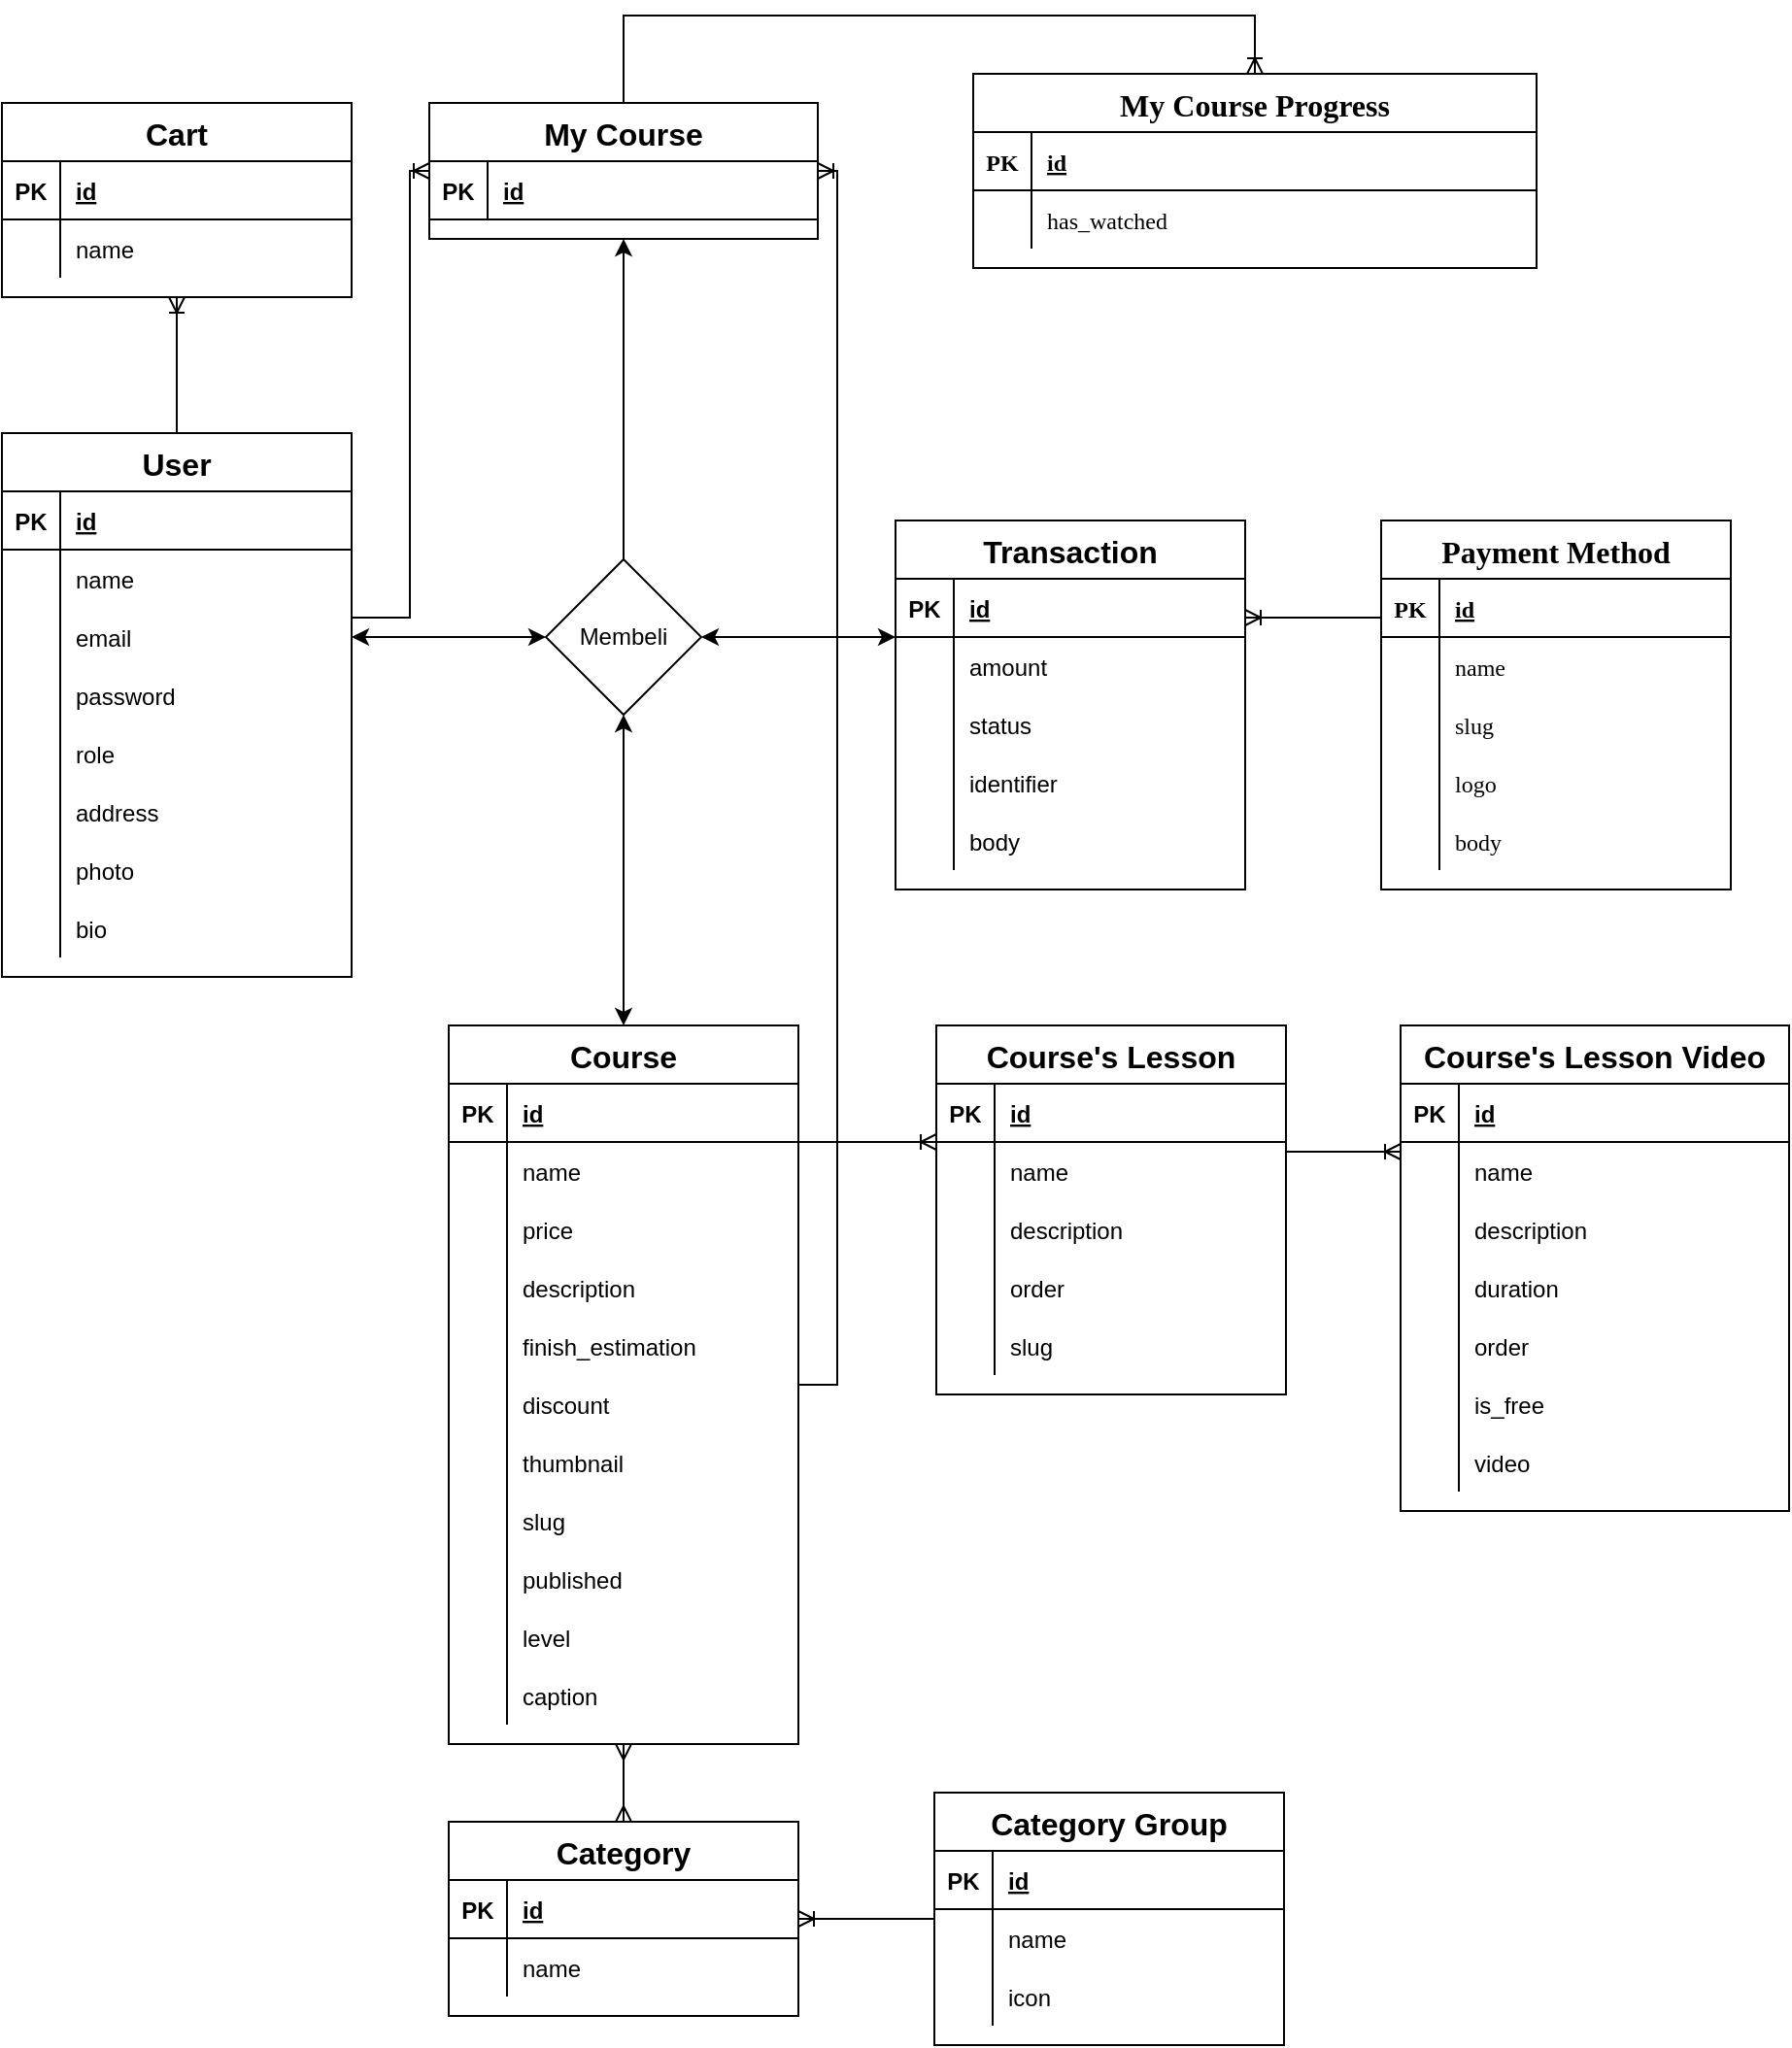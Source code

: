 <mxfile version="20.2.3" type="device"><diagram id="8puVJao9_FxpcaMU-3-w" name="Page-1"><mxGraphModel dx="1718" dy="1653" grid="1" gridSize="10" guides="1" tooltips="1" connect="1" arrows="1" fold="1" page="1" pageScale="1" pageWidth="850" pageHeight="1100" math="0" shadow="0"><root><mxCell id="0"/><mxCell id="1" parent="0"/><mxCell id="mMNd-L5mxvMO8VR5V_cg-1" value="User" style="shape=table;startSize=30;container=1;collapsible=1;childLayout=tableLayout;fixedRows=1;rowLines=0;fontStyle=1;align=center;resizeLast=1;fontSize=16;" parent="1" vertex="1"><mxGeometry x="-200" y="175" width="180" height="280" as="geometry"/></mxCell><mxCell id="mMNd-L5mxvMO8VR5V_cg-2" value="" style="shape=tableRow;horizontal=0;startSize=0;swimlaneHead=0;swimlaneBody=0;fillColor=none;collapsible=0;dropTarget=0;points=[[0,0.5],[1,0.5]];portConstraint=eastwest;top=0;left=0;right=0;bottom=1;" parent="mMNd-L5mxvMO8VR5V_cg-1" vertex="1"><mxGeometry y="30" width="180" height="30" as="geometry"/></mxCell><mxCell id="mMNd-L5mxvMO8VR5V_cg-3" value="PK" style="shape=partialRectangle;connectable=0;fillColor=none;top=0;left=0;bottom=0;right=0;fontStyle=1;overflow=hidden;" parent="mMNd-L5mxvMO8VR5V_cg-2" vertex="1"><mxGeometry width="30" height="30" as="geometry"><mxRectangle width="30" height="30" as="alternateBounds"/></mxGeometry></mxCell><mxCell id="mMNd-L5mxvMO8VR5V_cg-4" value="id" style="shape=partialRectangle;connectable=0;fillColor=none;top=0;left=0;bottom=0;right=0;align=left;spacingLeft=6;fontStyle=5;overflow=hidden;" parent="mMNd-L5mxvMO8VR5V_cg-2" vertex="1"><mxGeometry x="30" width="150" height="30" as="geometry"><mxRectangle width="150" height="30" as="alternateBounds"/></mxGeometry></mxCell><mxCell id="mMNd-L5mxvMO8VR5V_cg-5" value="" style="shape=tableRow;horizontal=0;startSize=0;swimlaneHead=0;swimlaneBody=0;fillColor=none;collapsible=0;dropTarget=0;points=[[0,0.5],[1,0.5]];portConstraint=eastwest;top=0;left=0;right=0;bottom=0;" parent="mMNd-L5mxvMO8VR5V_cg-1" vertex="1"><mxGeometry y="60" width="180" height="30" as="geometry"/></mxCell><mxCell id="mMNd-L5mxvMO8VR5V_cg-6" value="" style="shape=partialRectangle;connectable=0;fillColor=none;top=0;left=0;bottom=0;right=0;editable=1;overflow=hidden;" parent="mMNd-L5mxvMO8VR5V_cg-5" vertex="1"><mxGeometry width="30" height="30" as="geometry"><mxRectangle width="30" height="30" as="alternateBounds"/></mxGeometry></mxCell><mxCell id="mMNd-L5mxvMO8VR5V_cg-7" value="name" style="shape=partialRectangle;connectable=0;fillColor=none;top=0;left=0;bottom=0;right=0;align=left;spacingLeft=6;overflow=hidden;" parent="mMNd-L5mxvMO8VR5V_cg-5" vertex="1"><mxGeometry x="30" width="150" height="30" as="geometry"><mxRectangle width="150" height="30" as="alternateBounds"/></mxGeometry></mxCell><mxCell id="mMNd-L5mxvMO8VR5V_cg-8" value="" style="shape=tableRow;horizontal=0;startSize=0;swimlaneHead=0;swimlaneBody=0;fillColor=none;collapsible=0;dropTarget=0;points=[[0,0.5],[1,0.5]];portConstraint=eastwest;top=0;left=0;right=0;bottom=0;" parent="mMNd-L5mxvMO8VR5V_cg-1" vertex="1"><mxGeometry y="90" width="180" height="30" as="geometry"/></mxCell><mxCell id="mMNd-L5mxvMO8VR5V_cg-9" value="" style="shape=partialRectangle;connectable=0;fillColor=none;top=0;left=0;bottom=0;right=0;editable=1;overflow=hidden;" parent="mMNd-L5mxvMO8VR5V_cg-8" vertex="1"><mxGeometry width="30" height="30" as="geometry"><mxRectangle width="30" height="30" as="alternateBounds"/></mxGeometry></mxCell><mxCell id="mMNd-L5mxvMO8VR5V_cg-10" value="email" style="shape=partialRectangle;connectable=0;fillColor=none;top=0;left=0;bottom=0;right=0;align=left;spacingLeft=6;overflow=hidden;" parent="mMNd-L5mxvMO8VR5V_cg-8" vertex="1"><mxGeometry x="30" width="150" height="30" as="geometry"><mxRectangle width="150" height="30" as="alternateBounds"/></mxGeometry></mxCell><mxCell id="mMNd-L5mxvMO8VR5V_cg-11" value="" style="shape=tableRow;horizontal=0;startSize=0;swimlaneHead=0;swimlaneBody=0;fillColor=none;collapsible=0;dropTarget=0;points=[[0,0.5],[1,0.5]];portConstraint=eastwest;top=0;left=0;right=0;bottom=0;" parent="mMNd-L5mxvMO8VR5V_cg-1" vertex="1"><mxGeometry y="120" width="180" height="30" as="geometry"/></mxCell><mxCell id="mMNd-L5mxvMO8VR5V_cg-12" value="" style="shape=partialRectangle;connectable=0;fillColor=none;top=0;left=0;bottom=0;right=0;editable=1;overflow=hidden;" parent="mMNd-L5mxvMO8VR5V_cg-11" vertex="1"><mxGeometry width="30" height="30" as="geometry"><mxRectangle width="30" height="30" as="alternateBounds"/></mxGeometry></mxCell><mxCell id="mMNd-L5mxvMO8VR5V_cg-13" value="password" style="shape=partialRectangle;connectable=0;fillColor=none;top=0;left=0;bottom=0;right=0;align=left;spacingLeft=6;overflow=hidden;" parent="mMNd-L5mxvMO8VR5V_cg-11" vertex="1"><mxGeometry x="30" width="150" height="30" as="geometry"><mxRectangle width="150" height="30" as="alternateBounds"/></mxGeometry></mxCell><mxCell id="mMNd-L5mxvMO8VR5V_cg-14" value="" style="shape=tableRow;horizontal=0;startSize=0;swimlaneHead=0;swimlaneBody=0;fillColor=none;collapsible=0;dropTarget=0;points=[[0,0.5],[1,0.5]];portConstraint=eastwest;top=0;left=0;right=0;bottom=0;" parent="mMNd-L5mxvMO8VR5V_cg-1" vertex="1"><mxGeometry y="150" width="180" height="30" as="geometry"/></mxCell><mxCell id="mMNd-L5mxvMO8VR5V_cg-15" value="" style="shape=partialRectangle;connectable=0;fillColor=none;top=0;left=0;bottom=0;right=0;editable=1;overflow=hidden;" parent="mMNd-L5mxvMO8VR5V_cg-14" vertex="1"><mxGeometry width="30" height="30" as="geometry"><mxRectangle width="30" height="30" as="alternateBounds"/></mxGeometry></mxCell><mxCell id="mMNd-L5mxvMO8VR5V_cg-16" value="role" style="shape=partialRectangle;connectable=0;fillColor=none;top=0;left=0;bottom=0;right=0;align=left;spacingLeft=6;overflow=hidden;" parent="mMNd-L5mxvMO8VR5V_cg-14" vertex="1"><mxGeometry x="30" width="150" height="30" as="geometry"><mxRectangle width="150" height="30" as="alternateBounds"/></mxGeometry></mxCell><mxCell id="csguV81pe81Wy1VO2qHx-40" value="" style="shape=tableRow;horizontal=0;startSize=0;swimlaneHead=0;swimlaneBody=0;fillColor=none;collapsible=0;dropTarget=0;points=[[0,0.5],[1,0.5]];portConstraint=eastwest;top=0;left=0;right=0;bottom=0;" parent="mMNd-L5mxvMO8VR5V_cg-1" vertex="1"><mxGeometry y="180" width="180" height="30" as="geometry"/></mxCell><mxCell id="csguV81pe81Wy1VO2qHx-41" value="" style="shape=partialRectangle;connectable=0;fillColor=none;top=0;left=0;bottom=0;right=0;editable=1;overflow=hidden;" parent="csguV81pe81Wy1VO2qHx-40" vertex="1"><mxGeometry width="30" height="30" as="geometry"><mxRectangle width="30" height="30" as="alternateBounds"/></mxGeometry></mxCell><mxCell id="csguV81pe81Wy1VO2qHx-42" value="address" style="shape=partialRectangle;connectable=0;fillColor=none;top=0;left=0;bottom=0;right=0;align=left;spacingLeft=6;overflow=hidden;" parent="csguV81pe81Wy1VO2qHx-40" vertex="1"><mxGeometry x="30" width="150" height="30" as="geometry"><mxRectangle width="150" height="30" as="alternateBounds"/></mxGeometry></mxCell><mxCell id="csguV81pe81Wy1VO2qHx-43" value="" style="shape=tableRow;horizontal=0;startSize=0;swimlaneHead=0;swimlaneBody=0;fillColor=none;collapsible=0;dropTarget=0;points=[[0,0.5],[1,0.5]];portConstraint=eastwest;top=0;left=0;right=0;bottom=0;" parent="mMNd-L5mxvMO8VR5V_cg-1" vertex="1"><mxGeometry y="210" width="180" height="30" as="geometry"/></mxCell><mxCell id="csguV81pe81Wy1VO2qHx-44" value="" style="shape=partialRectangle;connectable=0;fillColor=none;top=0;left=0;bottom=0;right=0;editable=1;overflow=hidden;" parent="csguV81pe81Wy1VO2qHx-43" vertex="1"><mxGeometry width="30" height="30" as="geometry"><mxRectangle width="30" height="30" as="alternateBounds"/></mxGeometry></mxCell><mxCell id="csguV81pe81Wy1VO2qHx-45" value="photo" style="shape=partialRectangle;connectable=0;fillColor=none;top=0;left=0;bottom=0;right=0;align=left;spacingLeft=6;overflow=hidden;" parent="csguV81pe81Wy1VO2qHx-43" vertex="1"><mxGeometry x="30" width="150" height="30" as="geometry"><mxRectangle width="150" height="30" as="alternateBounds"/></mxGeometry></mxCell><mxCell id="csguV81pe81Wy1VO2qHx-46" value="" style="shape=tableRow;horizontal=0;startSize=0;swimlaneHead=0;swimlaneBody=0;fillColor=none;collapsible=0;dropTarget=0;points=[[0,0.5],[1,0.5]];portConstraint=eastwest;top=0;left=0;right=0;bottom=0;" parent="mMNd-L5mxvMO8VR5V_cg-1" vertex="1"><mxGeometry y="240" width="180" height="30" as="geometry"/></mxCell><mxCell id="csguV81pe81Wy1VO2qHx-47" value="" style="shape=partialRectangle;connectable=0;fillColor=none;top=0;left=0;bottom=0;right=0;editable=1;overflow=hidden;" parent="csguV81pe81Wy1VO2qHx-46" vertex="1"><mxGeometry width="30" height="30" as="geometry"><mxRectangle width="30" height="30" as="alternateBounds"/></mxGeometry></mxCell><mxCell id="csguV81pe81Wy1VO2qHx-48" value="bio" style="shape=partialRectangle;connectable=0;fillColor=none;top=0;left=0;bottom=0;right=0;align=left;spacingLeft=6;overflow=hidden;" parent="csguV81pe81Wy1VO2qHx-46" vertex="1"><mxGeometry x="30" width="150" height="30" as="geometry"><mxRectangle width="150" height="30" as="alternateBounds"/></mxGeometry></mxCell><mxCell id="mMNd-L5mxvMO8VR5V_cg-17" value="Course" style="shape=table;startSize=30;container=1;collapsible=1;childLayout=tableLayout;fixedRows=1;rowLines=0;fontStyle=1;align=center;resizeLast=1;fontSize=16;" parent="1" vertex="1"><mxGeometry x="30" y="480" width="180" height="370" as="geometry"/></mxCell><mxCell id="mMNd-L5mxvMO8VR5V_cg-18" value="" style="shape=tableRow;horizontal=0;startSize=0;swimlaneHead=0;swimlaneBody=0;fillColor=none;collapsible=0;dropTarget=0;points=[[0,0.5],[1,0.5]];portConstraint=eastwest;top=0;left=0;right=0;bottom=1;" parent="mMNd-L5mxvMO8VR5V_cg-17" vertex="1"><mxGeometry y="30" width="180" height="30" as="geometry"/></mxCell><mxCell id="mMNd-L5mxvMO8VR5V_cg-19" value="PK" style="shape=partialRectangle;connectable=0;fillColor=none;top=0;left=0;bottom=0;right=0;fontStyle=1;overflow=hidden;" parent="mMNd-L5mxvMO8VR5V_cg-18" vertex="1"><mxGeometry width="30" height="30" as="geometry"><mxRectangle width="30" height="30" as="alternateBounds"/></mxGeometry></mxCell><mxCell id="mMNd-L5mxvMO8VR5V_cg-20" value="id" style="shape=partialRectangle;connectable=0;fillColor=none;top=0;left=0;bottom=0;right=0;align=left;spacingLeft=6;fontStyle=5;overflow=hidden;" parent="mMNd-L5mxvMO8VR5V_cg-18" vertex="1"><mxGeometry x="30" width="150" height="30" as="geometry"><mxRectangle width="150" height="30" as="alternateBounds"/></mxGeometry></mxCell><mxCell id="mMNd-L5mxvMO8VR5V_cg-21" value="" style="shape=tableRow;horizontal=0;startSize=0;swimlaneHead=0;swimlaneBody=0;fillColor=none;collapsible=0;dropTarget=0;points=[[0,0.5],[1,0.5]];portConstraint=eastwest;top=0;left=0;right=0;bottom=0;" parent="mMNd-L5mxvMO8VR5V_cg-17" vertex="1"><mxGeometry y="60" width="180" height="30" as="geometry"/></mxCell><mxCell id="mMNd-L5mxvMO8VR5V_cg-22" value="" style="shape=partialRectangle;connectable=0;fillColor=none;top=0;left=0;bottom=0;right=0;editable=1;overflow=hidden;" parent="mMNd-L5mxvMO8VR5V_cg-21" vertex="1"><mxGeometry width="30" height="30" as="geometry"><mxRectangle width="30" height="30" as="alternateBounds"/></mxGeometry></mxCell><mxCell id="mMNd-L5mxvMO8VR5V_cg-23" value="name" style="shape=partialRectangle;connectable=0;fillColor=none;top=0;left=0;bottom=0;right=0;align=left;spacingLeft=6;overflow=hidden;" parent="mMNd-L5mxvMO8VR5V_cg-21" vertex="1"><mxGeometry x="30" width="150" height="30" as="geometry"><mxRectangle width="150" height="30" as="alternateBounds"/></mxGeometry></mxCell><mxCell id="mMNd-L5mxvMO8VR5V_cg-24" value="" style="shape=tableRow;horizontal=0;startSize=0;swimlaneHead=0;swimlaneBody=0;fillColor=none;collapsible=0;dropTarget=0;points=[[0,0.5],[1,0.5]];portConstraint=eastwest;top=0;left=0;right=0;bottom=0;" parent="mMNd-L5mxvMO8VR5V_cg-17" vertex="1"><mxGeometry y="90" width="180" height="30" as="geometry"/></mxCell><mxCell id="mMNd-L5mxvMO8VR5V_cg-25" value="" style="shape=partialRectangle;connectable=0;fillColor=none;top=0;left=0;bottom=0;right=0;editable=1;overflow=hidden;" parent="mMNd-L5mxvMO8VR5V_cg-24" vertex="1"><mxGeometry width="30" height="30" as="geometry"><mxRectangle width="30" height="30" as="alternateBounds"/></mxGeometry></mxCell><mxCell id="mMNd-L5mxvMO8VR5V_cg-26" value="price" style="shape=partialRectangle;connectable=0;fillColor=none;top=0;left=0;bottom=0;right=0;align=left;spacingLeft=6;overflow=hidden;" parent="mMNd-L5mxvMO8VR5V_cg-24" vertex="1"><mxGeometry x="30" width="150" height="30" as="geometry"><mxRectangle width="150" height="30" as="alternateBounds"/></mxGeometry></mxCell><mxCell id="mMNd-L5mxvMO8VR5V_cg-27" value="" style="shape=tableRow;horizontal=0;startSize=0;swimlaneHead=0;swimlaneBody=0;fillColor=none;collapsible=0;dropTarget=0;points=[[0,0.5],[1,0.5]];portConstraint=eastwest;top=0;left=0;right=0;bottom=0;" parent="mMNd-L5mxvMO8VR5V_cg-17" vertex="1"><mxGeometry y="120" width="180" height="30" as="geometry"/></mxCell><mxCell id="mMNd-L5mxvMO8VR5V_cg-28" value="" style="shape=partialRectangle;connectable=0;fillColor=none;top=0;left=0;bottom=0;right=0;editable=1;overflow=hidden;" parent="mMNd-L5mxvMO8VR5V_cg-27" vertex="1"><mxGeometry width="30" height="30" as="geometry"><mxRectangle width="30" height="30" as="alternateBounds"/></mxGeometry></mxCell><mxCell id="mMNd-L5mxvMO8VR5V_cg-29" value="description" style="shape=partialRectangle;connectable=0;fillColor=none;top=0;left=0;bottom=0;right=0;align=left;spacingLeft=6;overflow=hidden;" parent="mMNd-L5mxvMO8VR5V_cg-27" vertex="1"><mxGeometry x="30" width="150" height="30" as="geometry"><mxRectangle width="150" height="30" as="alternateBounds"/></mxGeometry></mxCell><mxCell id="mMNd-L5mxvMO8VR5V_cg-30" value="" style="shape=tableRow;horizontal=0;startSize=0;swimlaneHead=0;swimlaneBody=0;fillColor=none;collapsible=0;dropTarget=0;points=[[0,0.5],[1,0.5]];portConstraint=eastwest;top=0;left=0;right=0;bottom=0;" parent="mMNd-L5mxvMO8VR5V_cg-17" vertex="1"><mxGeometry y="150" width="180" height="30" as="geometry"/></mxCell><mxCell id="mMNd-L5mxvMO8VR5V_cg-31" value="" style="shape=partialRectangle;connectable=0;fillColor=none;top=0;left=0;bottom=0;right=0;editable=1;overflow=hidden;" parent="mMNd-L5mxvMO8VR5V_cg-30" vertex="1"><mxGeometry width="30" height="30" as="geometry"><mxRectangle width="30" height="30" as="alternateBounds"/></mxGeometry></mxCell><mxCell id="mMNd-L5mxvMO8VR5V_cg-32" value="finish_estimation" style="shape=partialRectangle;connectable=0;fillColor=none;top=0;left=0;bottom=0;right=0;align=left;spacingLeft=6;overflow=hidden;" parent="mMNd-L5mxvMO8VR5V_cg-30" vertex="1"><mxGeometry x="30" width="150" height="30" as="geometry"><mxRectangle width="150" height="30" as="alternateBounds"/></mxGeometry></mxCell><mxCell id="mMNd-L5mxvMO8VR5V_cg-88" value="" style="shape=tableRow;horizontal=0;startSize=0;swimlaneHead=0;swimlaneBody=0;fillColor=none;collapsible=0;dropTarget=0;points=[[0,0.5],[1,0.5]];portConstraint=eastwest;top=0;left=0;right=0;bottom=0;" parent="mMNd-L5mxvMO8VR5V_cg-17" vertex="1"><mxGeometry y="180" width="180" height="30" as="geometry"/></mxCell><mxCell id="mMNd-L5mxvMO8VR5V_cg-89" value="" style="shape=partialRectangle;connectable=0;fillColor=none;top=0;left=0;bottom=0;right=0;editable=1;overflow=hidden;" parent="mMNd-L5mxvMO8VR5V_cg-88" vertex="1"><mxGeometry width="30" height="30" as="geometry"><mxRectangle width="30" height="30" as="alternateBounds"/></mxGeometry></mxCell><mxCell id="mMNd-L5mxvMO8VR5V_cg-90" value="discount" style="shape=partialRectangle;connectable=0;fillColor=none;top=0;left=0;bottom=0;right=0;align=left;spacingLeft=6;overflow=hidden;" parent="mMNd-L5mxvMO8VR5V_cg-88" vertex="1"><mxGeometry x="30" width="150" height="30" as="geometry"><mxRectangle width="150" height="30" as="alternateBounds"/></mxGeometry></mxCell><mxCell id="mMNd-L5mxvMO8VR5V_cg-252" value="" style="shape=tableRow;horizontal=0;startSize=0;swimlaneHead=0;swimlaneBody=0;fillColor=none;collapsible=0;dropTarget=0;points=[[0,0.5],[1,0.5]];portConstraint=eastwest;top=0;left=0;right=0;bottom=0;" parent="mMNd-L5mxvMO8VR5V_cg-17" vertex="1"><mxGeometry y="210" width="180" height="30" as="geometry"/></mxCell><mxCell id="mMNd-L5mxvMO8VR5V_cg-253" value="" style="shape=partialRectangle;connectable=0;fillColor=none;top=0;left=0;bottom=0;right=0;editable=1;overflow=hidden;" parent="mMNd-L5mxvMO8VR5V_cg-252" vertex="1"><mxGeometry width="30" height="30" as="geometry"><mxRectangle width="30" height="30" as="alternateBounds"/></mxGeometry></mxCell><mxCell id="mMNd-L5mxvMO8VR5V_cg-254" value="thumbnail" style="shape=partialRectangle;connectable=0;fillColor=none;top=0;left=0;bottom=0;right=0;align=left;spacingLeft=6;overflow=hidden;" parent="mMNd-L5mxvMO8VR5V_cg-252" vertex="1"><mxGeometry x="30" width="150" height="30" as="geometry"><mxRectangle width="150" height="30" as="alternateBounds"/></mxGeometry></mxCell><mxCell id="csguV81pe81Wy1VO2qHx-8" value="" style="shape=tableRow;horizontal=0;startSize=0;swimlaneHead=0;swimlaneBody=0;fillColor=none;collapsible=0;dropTarget=0;points=[[0,0.5],[1,0.5]];portConstraint=eastwest;top=0;left=0;right=0;bottom=0;" parent="mMNd-L5mxvMO8VR5V_cg-17" vertex="1"><mxGeometry y="240" width="180" height="30" as="geometry"/></mxCell><mxCell id="csguV81pe81Wy1VO2qHx-9" value="" style="shape=partialRectangle;connectable=0;fillColor=none;top=0;left=0;bottom=0;right=0;editable=1;overflow=hidden;" parent="csguV81pe81Wy1VO2qHx-8" vertex="1"><mxGeometry width="30" height="30" as="geometry"><mxRectangle width="30" height="30" as="alternateBounds"/></mxGeometry></mxCell><mxCell id="csguV81pe81Wy1VO2qHx-10" value="slug" style="shape=partialRectangle;connectable=0;fillColor=none;top=0;left=0;bottom=0;right=0;align=left;spacingLeft=6;overflow=hidden;" parent="csguV81pe81Wy1VO2qHx-8" vertex="1"><mxGeometry x="30" width="150" height="30" as="geometry"><mxRectangle width="150" height="30" as="alternateBounds"/></mxGeometry></mxCell><mxCell id="csguV81pe81Wy1VO2qHx-11" value="" style="shape=tableRow;horizontal=0;startSize=0;swimlaneHead=0;swimlaneBody=0;fillColor=none;collapsible=0;dropTarget=0;points=[[0,0.5],[1,0.5]];portConstraint=eastwest;top=0;left=0;right=0;bottom=0;" parent="mMNd-L5mxvMO8VR5V_cg-17" vertex="1"><mxGeometry y="270" width="180" height="30" as="geometry"/></mxCell><mxCell id="csguV81pe81Wy1VO2qHx-12" value="" style="shape=partialRectangle;connectable=0;fillColor=none;top=0;left=0;bottom=0;right=0;editable=1;overflow=hidden;" parent="csguV81pe81Wy1VO2qHx-11" vertex="1"><mxGeometry width="30" height="30" as="geometry"><mxRectangle width="30" height="30" as="alternateBounds"/></mxGeometry></mxCell><mxCell id="csguV81pe81Wy1VO2qHx-13" value="published" style="shape=partialRectangle;connectable=0;fillColor=none;top=0;left=0;bottom=0;right=0;align=left;spacingLeft=6;overflow=hidden;" parent="csguV81pe81Wy1VO2qHx-11" vertex="1"><mxGeometry x="30" width="150" height="30" as="geometry"><mxRectangle width="150" height="30" as="alternateBounds"/></mxGeometry></mxCell><mxCell id="csguV81pe81Wy1VO2qHx-14" value="" style="shape=tableRow;horizontal=0;startSize=0;swimlaneHead=0;swimlaneBody=0;fillColor=none;collapsible=0;dropTarget=0;points=[[0,0.5],[1,0.5]];portConstraint=eastwest;top=0;left=0;right=0;bottom=0;" parent="mMNd-L5mxvMO8VR5V_cg-17" vertex="1"><mxGeometry y="300" width="180" height="30" as="geometry"/></mxCell><mxCell id="csguV81pe81Wy1VO2qHx-15" value="" style="shape=partialRectangle;connectable=0;fillColor=none;top=0;left=0;bottom=0;right=0;editable=1;overflow=hidden;" parent="csguV81pe81Wy1VO2qHx-14" vertex="1"><mxGeometry width="30" height="30" as="geometry"><mxRectangle width="30" height="30" as="alternateBounds"/></mxGeometry></mxCell><mxCell id="csguV81pe81Wy1VO2qHx-16" value="level" style="shape=partialRectangle;connectable=0;fillColor=none;top=0;left=0;bottom=0;right=0;align=left;spacingLeft=6;overflow=hidden;" parent="csguV81pe81Wy1VO2qHx-14" vertex="1"><mxGeometry x="30" width="150" height="30" as="geometry"><mxRectangle width="150" height="30" as="alternateBounds"/></mxGeometry></mxCell><mxCell id="csguV81pe81Wy1VO2qHx-17" value="" style="shape=tableRow;horizontal=0;startSize=0;swimlaneHead=0;swimlaneBody=0;fillColor=none;collapsible=0;dropTarget=0;points=[[0,0.5],[1,0.5]];portConstraint=eastwest;top=0;left=0;right=0;bottom=0;" parent="mMNd-L5mxvMO8VR5V_cg-17" vertex="1"><mxGeometry y="330" width="180" height="30" as="geometry"/></mxCell><mxCell id="csguV81pe81Wy1VO2qHx-18" value="" style="shape=partialRectangle;connectable=0;fillColor=none;top=0;left=0;bottom=0;right=0;editable=1;overflow=hidden;" parent="csguV81pe81Wy1VO2qHx-17" vertex="1"><mxGeometry width="30" height="30" as="geometry"><mxRectangle width="30" height="30" as="alternateBounds"/></mxGeometry></mxCell><mxCell id="csguV81pe81Wy1VO2qHx-19" value="caption" style="shape=partialRectangle;connectable=0;fillColor=none;top=0;left=0;bottom=0;right=0;align=left;spacingLeft=6;overflow=hidden;" parent="csguV81pe81Wy1VO2qHx-17" vertex="1"><mxGeometry x="30" width="150" height="30" as="geometry"><mxRectangle width="150" height="30" as="alternateBounds"/></mxGeometry></mxCell><mxCell id="mMNd-L5mxvMO8VR5V_cg-33" value="Course's Lesson Video" style="shape=table;startSize=30;container=1;collapsible=1;childLayout=tableLayout;fixedRows=1;rowLines=0;fontStyle=1;align=center;resizeLast=1;fontSize=16;" parent="1" vertex="1"><mxGeometry x="520" y="480" width="200" height="250" as="geometry"/></mxCell><mxCell id="mMNd-L5mxvMO8VR5V_cg-34" value="" style="shape=tableRow;horizontal=0;startSize=0;swimlaneHead=0;swimlaneBody=0;fillColor=none;collapsible=0;dropTarget=0;points=[[0,0.5],[1,0.5]];portConstraint=eastwest;top=0;left=0;right=0;bottom=1;" parent="mMNd-L5mxvMO8VR5V_cg-33" vertex="1"><mxGeometry y="30" width="200" height="30" as="geometry"/></mxCell><mxCell id="mMNd-L5mxvMO8VR5V_cg-35" value="PK" style="shape=partialRectangle;connectable=0;fillColor=none;top=0;left=0;bottom=0;right=0;fontStyle=1;overflow=hidden;" parent="mMNd-L5mxvMO8VR5V_cg-34" vertex="1"><mxGeometry width="30" height="30" as="geometry"><mxRectangle width="30" height="30" as="alternateBounds"/></mxGeometry></mxCell><mxCell id="mMNd-L5mxvMO8VR5V_cg-36" value="id" style="shape=partialRectangle;connectable=0;fillColor=none;top=0;left=0;bottom=0;right=0;align=left;spacingLeft=6;fontStyle=5;overflow=hidden;" parent="mMNd-L5mxvMO8VR5V_cg-34" vertex="1"><mxGeometry x="30" width="170" height="30" as="geometry"><mxRectangle width="170" height="30" as="alternateBounds"/></mxGeometry></mxCell><mxCell id="mMNd-L5mxvMO8VR5V_cg-37" value="" style="shape=tableRow;horizontal=0;startSize=0;swimlaneHead=0;swimlaneBody=0;fillColor=none;collapsible=0;dropTarget=0;points=[[0,0.5],[1,0.5]];portConstraint=eastwest;top=0;left=0;right=0;bottom=0;" parent="mMNd-L5mxvMO8VR5V_cg-33" vertex="1"><mxGeometry y="60" width="200" height="30" as="geometry"/></mxCell><mxCell id="mMNd-L5mxvMO8VR5V_cg-38" value="" style="shape=partialRectangle;connectable=0;fillColor=none;top=0;left=0;bottom=0;right=0;editable=1;overflow=hidden;" parent="mMNd-L5mxvMO8VR5V_cg-37" vertex="1"><mxGeometry width="30" height="30" as="geometry"><mxRectangle width="30" height="30" as="alternateBounds"/></mxGeometry></mxCell><mxCell id="mMNd-L5mxvMO8VR5V_cg-39" value="name" style="shape=partialRectangle;connectable=0;fillColor=none;top=0;left=0;bottom=0;right=0;align=left;spacingLeft=6;overflow=hidden;" parent="mMNd-L5mxvMO8VR5V_cg-37" vertex="1"><mxGeometry x="30" width="170" height="30" as="geometry"><mxRectangle width="170" height="30" as="alternateBounds"/></mxGeometry></mxCell><mxCell id="mMNd-L5mxvMO8VR5V_cg-380" value="" style="shape=tableRow;horizontal=0;startSize=0;swimlaneHead=0;swimlaneBody=0;fillColor=none;collapsible=0;dropTarget=0;points=[[0,0.5],[1,0.5]];portConstraint=eastwest;top=0;left=0;right=0;bottom=0;" parent="mMNd-L5mxvMO8VR5V_cg-33" vertex="1"><mxGeometry y="90" width="200" height="30" as="geometry"/></mxCell><mxCell id="mMNd-L5mxvMO8VR5V_cg-381" value="" style="shape=partialRectangle;connectable=0;fillColor=none;top=0;left=0;bottom=0;right=0;editable=1;overflow=hidden;" parent="mMNd-L5mxvMO8VR5V_cg-380" vertex="1"><mxGeometry width="30" height="30" as="geometry"><mxRectangle width="30" height="30" as="alternateBounds"/></mxGeometry></mxCell><mxCell id="mMNd-L5mxvMO8VR5V_cg-382" value="description" style="shape=partialRectangle;connectable=0;fillColor=none;top=0;left=0;bottom=0;right=0;align=left;spacingLeft=6;overflow=hidden;" parent="mMNd-L5mxvMO8VR5V_cg-380" vertex="1"><mxGeometry x="30" width="170" height="30" as="geometry"><mxRectangle width="170" height="30" as="alternateBounds"/></mxGeometry></mxCell><mxCell id="mMNd-L5mxvMO8VR5V_cg-40" value="" style="shape=tableRow;horizontal=0;startSize=0;swimlaneHead=0;swimlaneBody=0;fillColor=none;collapsible=0;dropTarget=0;points=[[0,0.5],[1,0.5]];portConstraint=eastwest;top=0;left=0;right=0;bottom=0;" parent="mMNd-L5mxvMO8VR5V_cg-33" vertex="1"><mxGeometry y="120" width="200" height="30" as="geometry"/></mxCell><mxCell id="mMNd-L5mxvMO8VR5V_cg-41" value="" style="shape=partialRectangle;connectable=0;fillColor=none;top=0;left=0;bottom=0;right=0;editable=1;overflow=hidden;" parent="mMNd-L5mxvMO8VR5V_cg-40" vertex="1"><mxGeometry width="30" height="30" as="geometry"><mxRectangle width="30" height="30" as="alternateBounds"/></mxGeometry></mxCell><mxCell id="mMNd-L5mxvMO8VR5V_cg-42" value="duration" style="shape=partialRectangle;connectable=0;fillColor=none;top=0;left=0;bottom=0;right=0;align=left;spacingLeft=6;overflow=hidden;" parent="mMNd-L5mxvMO8VR5V_cg-40" vertex="1"><mxGeometry x="30" width="170" height="30" as="geometry"><mxRectangle width="170" height="30" as="alternateBounds"/></mxGeometry></mxCell><mxCell id="mMNd-L5mxvMO8VR5V_cg-43" value="" style="shape=tableRow;horizontal=0;startSize=0;swimlaneHead=0;swimlaneBody=0;fillColor=none;collapsible=0;dropTarget=0;points=[[0,0.5],[1,0.5]];portConstraint=eastwest;top=0;left=0;right=0;bottom=0;" parent="mMNd-L5mxvMO8VR5V_cg-33" vertex="1"><mxGeometry y="150" width="200" height="30" as="geometry"/></mxCell><mxCell id="mMNd-L5mxvMO8VR5V_cg-44" value="" style="shape=partialRectangle;connectable=0;fillColor=none;top=0;left=0;bottom=0;right=0;editable=1;overflow=hidden;" parent="mMNd-L5mxvMO8VR5V_cg-43" vertex="1"><mxGeometry width="30" height="30" as="geometry"><mxRectangle width="30" height="30" as="alternateBounds"/></mxGeometry></mxCell><mxCell id="mMNd-L5mxvMO8VR5V_cg-45" value="order" style="shape=partialRectangle;connectable=0;fillColor=none;top=0;left=0;bottom=0;right=0;align=left;spacingLeft=6;overflow=hidden;" parent="mMNd-L5mxvMO8VR5V_cg-43" vertex="1"><mxGeometry x="30" width="170" height="30" as="geometry"><mxRectangle width="170" height="30" as="alternateBounds"/></mxGeometry></mxCell><mxCell id="mMNd-L5mxvMO8VR5V_cg-190" value="" style="shape=tableRow;horizontal=0;startSize=0;swimlaneHead=0;swimlaneBody=0;fillColor=none;collapsible=0;dropTarget=0;points=[[0,0.5],[1,0.5]];portConstraint=eastwest;top=0;left=0;right=0;bottom=0;" parent="mMNd-L5mxvMO8VR5V_cg-33" vertex="1"><mxGeometry y="180" width="200" height="30" as="geometry"/></mxCell><mxCell id="mMNd-L5mxvMO8VR5V_cg-191" value="" style="shape=partialRectangle;connectable=0;fillColor=none;top=0;left=0;bottom=0;right=0;editable=1;overflow=hidden;" parent="mMNd-L5mxvMO8VR5V_cg-190" vertex="1"><mxGeometry width="30" height="30" as="geometry"><mxRectangle width="30" height="30" as="alternateBounds"/></mxGeometry></mxCell><mxCell id="mMNd-L5mxvMO8VR5V_cg-192" value="is_free" style="shape=partialRectangle;connectable=0;fillColor=none;top=0;left=0;bottom=0;right=0;align=left;spacingLeft=6;overflow=hidden;" parent="mMNd-L5mxvMO8VR5V_cg-190" vertex="1"><mxGeometry x="30" width="170" height="30" as="geometry"><mxRectangle width="170" height="30" as="alternateBounds"/></mxGeometry></mxCell><mxCell id="csguV81pe81Wy1VO2qHx-26" value="" style="shape=tableRow;horizontal=0;startSize=0;swimlaneHead=0;swimlaneBody=0;fillColor=none;collapsible=0;dropTarget=0;points=[[0,0.5],[1,0.5]];portConstraint=eastwest;top=0;left=0;right=0;bottom=0;" parent="mMNd-L5mxvMO8VR5V_cg-33" vertex="1"><mxGeometry y="210" width="200" height="30" as="geometry"/></mxCell><mxCell id="csguV81pe81Wy1VO2qHx-27" value="" style="shape=partialRectangle;connectable=0;fillColor=none;top=0;left=0;bottom=0;right=0;editable=1;overflow=hidden;" parent="csguV81pe81Wy1VO2qHx-26" vertex="1"><mxGeometry width="30" height="30" as="geometry"><mxRectangle width="30" height="30" as="alternateBounds"/></mxGeometry></mxCell><mxCell id="csguV81pe81Wy1VO2qHx-28" value="video" style="shape=partialRectangle;connectable=0;fillColor=none;top=0;left=0;bottom=0;right=0;align=left;spacingLeft=6;overflow=hidden;" parent="csguV81pe81Wy1VO2qHx-26" vertex="1"><mxGeometry x="30" width="170" height="30" as="geometry"><mxRectangle width="170" height="30" as="alternateBounds"/></mxGeometry></mxCell><mxCell id="mMNd-L5mxvMO8VR5V_cg-49" value="Category Group" style="shape=table;startSize=30;container=1;collapsible=1;childLayout=tableLayout;fixedRows=1;rowLines=0;fontStyle=1;align=center;resizeLast=1;fontSize=16;" parent="1" vertex="1"><mxGeometry x="280" y="875" width="180" height="130" as="geometry"/></mxCell><mxCell id="mMNd-L5mxvMO8VR5V_cg-50" value="" style="shape=tableRow;horizontal=0;startSize=0;swimlaneHead=0;swimlaneBody=0;fillColor=none;collapsible=0;dropTarget=0;points=[[0,0.5],[1,0.5]];portConstraint=eastwest;top=0;left=0;right=0;bottom=1;" parent="mMNd-L5mxvMO8VR5V_cg-49" vertex="1"><mxGeometry y="30" width="180" height="30" as="geometry"/></mxCell><mxCell id="mMNd-L5mxvMO8VR5V_cg-51" value="PK" style="shape=partialRectangle;connectable=0;fillColor=none;top=0;left=0;bottom=0;right=0;fontStyle=1;overflow=hidden;" parent="mMNd-L5mxvMO8VR5V_cg-50" vertex="1"><mxGeometry width="30" height="30" as="geometry"><mxRectangle width="30" height="30" as="alternateBounds"/></mxGeometry></mxCell><mxCell id="mMNd-L5mxvMO8VR5V_cg-52" value="id" style="shape=partialRectangle;connectable=0;fillColor=none;top=0;left=0;bottom=0;right=0;align=left;spacingLeft=6;fontStyle=5;overflow=hidden;" parent="mMNd-L5mxvMO8VR5V_cg-50" vertex="1"><mxGeometry x="30" width="150" height="30" as="geometry"><mxRectangle width="150" height="30" as="alternateBounds"/></mxGeometry></mxCell><mxCell id="mMNd-L5mxvMO8VR5V_cg-53" value="" style="shape=tableRow;horizontal=0;startSize=0;swimlaneHead=0;swimlaneBody=0;fillColor=none;collapsible=0;dropTarget=0;points=[[0,0.5],[1,0.5]];portConstraint=eastwest;top=0;left=0;right=0;bottom=0;" parent="mMNd-L5mxvMO8VR5V_cg-49" vertex="1"><mxGeometry y="60" width="180" height="30" as="geometry"/></mxCell><mxCell id="mMNd-L5mxvMO8VR5V_cg-54" value="" style="shape=partialRectangle;connectable=0;fillColor=none;top=0;left=0;bottom=0;right=0;editable=1;overflow=hidden;" parent="mMNd-L5mxvMO8VR5V_cg-53" vertex="1"><mxGeometry width="30" height="30" as="geometry"><mxRectangle width="30" height="30" as="alternateBounds"/></mxGeometry></mxCell><mxCell id="mMNd-L5mxvMO8VR5V_cg-55" value="name" style="shape=partialRectangle;connectable=0;fillColor=none;top=0;left=0;bottom=0;right=0;align=left;spacingLeft=6;overflow=hidden;" parent="mMNd-L5mxvMO8VR5V_cg-53" vertex="1"><mxGeometry x="30" width="150" height="30" as="geometry"><mxRectangle width="150" height="30" as="alternateBounds"/></mxGeometry></mxCell><mxCell id="csguV81pe81Wy1VO2qHx-49" value="" style="shape=tableRow;horizontal=0;startSize=0;swimlaneHead=0;swimlaneBody=0;fillColor=none;collapsible=0;dropTarget=0;points=[[0,0.5],[1,0.5]];portConstraint=eastwest;top=0;left=0;right=0;bottom=0;" parent="mMNd-L5mxvMO8VR5V_cg-49" vertex="1"><mxGeometry y="90" width="180" height="30" as="geometry"/></mxCell><mxCell id="csguV81pe81Wy1VO2qHx-50" value="" style="shape=partialRectangle;connectable=0;fillColor=none;top=0;left=0;bottom=0;right=0;editable=1;overflow=hidden;" parent="csguV81pe81Wy1VO2qHx-49" vertex="1"><mxGeometry width="30" height="30" as="geometry"><mxRectangle width="30" height="30" as="alternateBounds"/></mxGeometry></mxCell><mxCell id="csguV81pe81Wy1VO2qHx-51" value="icon" style="shape=partialRectangle;connectable=0;fillColor=none;top=0;left=0;bottom=0;right=0;align=left;spacingLeft=6;overflow=hidden;" parent="csguV81pe81Wy1VO2qHx-49" vertex="1"><mxGeometry x="30" width="150" height="30" as="geometry"><mxRectangle width="150" height="30" as="alternateBounds"/></mxGeometry></mxCell><mxCell id="mMNd-L5mxvMO8VR5V_cg-65" value="Category" style="shape=table;startSize=30;container=1;collapsible=1;childLayout=tableLayout;fixedRows=1;rowLines=0;fontStyle=1;align=center;resizeLast=1;fontSize=16;" parent="1" vertex="1"><mxGeometry x="30" y="890" width="180" height="100" as="geometry"/></mxCell><mxCell id="mMNd-L5mxvMO8VR5V_cg-66" value="" style="shape=tableRow;horizontal=0;startSize=0;swimlaneHead=0;swimlaneBody=0;fillColor=none;collapsible=0;dropTarget=0;points=[[0,0.5],[1,0.5]];portConstraint=eastwest;top=0;left=0;right=0;bottom=1;" parent="mMNd-L5mxvMO8VR5V_cg-65" vertex="1"><mxGeometry y="30" width="180" height="30" as="geometry"/></mxCell><mxCell id="mMNd-L5mxvMO8VR5V_cg-67" value="PK" style="shape=partialRectangle;connectable=0;fillColor=none;top=0;left=0;bottom=0;right=0;fontStyle=1;overflow=hidden;" parent="mMNd-L5mxvMO8VR5V_cg-66" vertex="1"><mxGeometry width="30" height="30" as="geometry"><mxRectangle width="30" height="30" as="alternateBounds"/></mxGeometry></mxCell><mxCell id="mMNd-L5mxvMO8VR5V_cg-68" value="id" style="shape=partialRectangle;connectable=0;fillColor=none;top=0;left=0;bottom=0;right=0;align=left;spacingLeft=6;fontStyle=5;overflow=hidden;" parent="mMNd-L5mxvMO8VR5V_cg-66" vertex="1"><mxGeometry x="30" width="150" height="30" as="geometry"><mxRectangle width="150" height="30" as="alternateBounds"/></mxGeometry></mxCell><mxCell id="mMNd-L5mxvMO8VR5V_cg-69" value="" style="shape=tableRow;horizontal=0;startSize=0;swimlaneHead=0;swimlaneBody=0;fillColor=none;collapsible=0;dropTarget=0;points=[[0,0.5],[1,0.5]];portConstraint=eastwest;top=0;left=0;right=0;bottom=0;" parent="mMNd-L5mxvMO8VR5V_cg-65" vertex="1"><mxGeometry y="60" width="180" height="30" as="geometry"/></mxCell><mxCell id="mMNd-L5mxvMO8VR5V_cg-70" value="" style="shape=partialRectangle;connectable=0;fillColor=none;top=0;left=0;bottom=0;right=0;editable=1;overflow=hidden;" parent="mMNd-L5mxvMO8VR5V_cg-69" vertex="1"><mxGeometry width="30" height="30" as="geometry"><mxRectangle width="30" height="30" as="alternateBounds"/></mxGeometry></mxCell><mxCell id="mMNd-L5mxvMO8VR5V_cg-71" value="name" style="shape=partialRectangle;connectable=0;fillColor=none;top=0;left=0;bottom=0;right=0;align=left;spacingLeft=6;overflow=hidden;" parent="mMNd-L5mxvMO8VR5V_cg-69" vertex="1"><mxGeometry x="30" width="150" height="30" as="geometry"><mxRectangle width="150" height="30" as="alternateBounds"/></mxGeometry></mxCell><mxCell id="mMNd-L5mxvMO8VR5V_cg-75" value="Transaction" style="shape=table;startSize=30;container=1;collapsible=1;childLayout=tableLayout;fixedRows=1;rowLines=0;fontStyle=1;align=center;resizeLast=1;fontSize=16;" parent="1" vertex="1"><mxGeometry x="260" y="220" width="180" height="190" as="geometry"/></mxCell><mxCell id="mMNd-L5mxvMO8VR5V_cg-76" value="" style="shape=tableRow;horizontal=0;startSize=0;swimlaneHead=0;swimlaneBody=0;fillColor=none;collapsible=0;dropTarget=0;points=[[0,0.5],[1,0.5]];portConstraint=eastwest;top=0;left=0;right=0;bottom=1;" parent="mMNd-L5mxvMO8VR5V_cg-75" vertex="1"><mxGeometry y="30" width="180" height="30" as="geometry"/></mxCell><mxCell id="mMNd-L5mxvMO8VR5V_cg-77" value="PK" style="shape=partialRectangle;connectable=0;fillColor=none;top=0;left=0;bottom=0;right=0;fontStyle=1;overflow=hidden;" parent="mMNd-L5mxvMO8VR5V_cg-76" vertex="1"><mxGeometry width="30" height="30" as="geometry"><mxRectangle width="30" height="30" as="alternateBounds"/></mxGeometry></mxCell><mxCell id="mMNd-L5mxvMO8VR5V_cg-78" value="id" style="shape=partialRectangle;connectable=0;fillColor=none;top=0;left=0;bottom=0;right=0;align=left;spacingLeft=6;fontStyle=5;overflow=hidden;" parent="mMNd-L5mxvMO8VR5V_cg-76" vertex="1"><mxGeometry x="30" width="150" height="30" as="geometry"><mxRectangle width="150" height="30" as="alternateBounds"/></mxGeometry></mxCell><mxCell id="mMNd-L5mxvMO8VR5V_cg-79" value="" style="shape=tableRow;horizontal=0;startSize=0;swimlaneHead=0;swimlaneBody=0;fillColor=none;collapsible=0;dropTarget=0;points=[[0,0.5],[1,0.5]];portConstraint=eastwest;top=0;left=0;right=0;bottom=0;" parent="mMNd-L5mxvMO8VR5V_cg-75" vertex="1"><mxGeometry y="60" width="180" height="30" as="geometry"/></mxCell><mxCell id="mMNd-L5mxvMO8VR5V_cg-80" value="" style="shape=partialRectangle;connectable=0;fillColor=none;top=0;left=0;bottom=0;right=0;editable=1;overflow=hidden;" parent="mMNd-L5mxvMO8VR5V_cg-79" vertex="1"><mxGeometry width="30" height="30" as="geometry"><mxRectangle width="30" height="30" as="alternateBounds"/></mxGeometry></mxCell><mxCell id="mMNd-L5mxvMO8VR5V_cg-81" value="amount" style="shape=partialRectangle;connectable=0;fillColor=none;top=0;left=0;bottom=0;right=0;align=left;spacingLeft=6;overflow=hidden;" parent="mMNd-L5mxvMO8VR5V_cg-79" vertex="1"><mxGeometry x="30" width="150" height="30" as="geometry"><mxRectangle width="150" height="30" as="alternateBounds"/></mxGeometry></mxCell><mxCell id="mMNd-L5mxvMO8VR5V_cg-112" value="" style="shape=tableRow;horizontal=0;startSize=0;swimlaneHead=0;swimlaneBody=0;fillColor=none;collapsible=0;dropTarget=0;points=[[0,0.5],[1,0.5]];portConstraint=eastwest;top=0;left=0;right=0;bottom=0;" parent="mMNd-L5mxvMO8VR5V_cg-75" vertex="1"><mxGeometry y="90" width="180" height="30" as="geometry"/></mxCell><mxCell id="mMNd-L5mxvMO8VR5V_cg-113" value="" style="shape=partialRectangle;connectable=0;fillColor=none;top=0;left=0;bottom=0;right=0;editable=1;overflow=hidden;" parent="mMNd-L5mxvMO8VR5V_cg-112" vertex="1"><mxGeometry width="30" height="30" as="geometry"><mxRectangle width="30" height="30" as="alternateBounds"/></mxGeometry></mxCell><mxCell id="mMNd-L5mxvMO8VR5V_cg-114" value="status" style="shape=partialRectangle;connectable=0;fillColor=none;top=0;left=0;bottom=0;right=0;align=left;spacingLeft=6;overflow=hidden;" parent="mMNd-L5mxvMO8VR5V_cg-112" vertex="1"><mxGeometry x="30" width="150" height="30" as="geometry"><mxRectangle width="150" height="30" as="alternateBounds"/></mxGeometry></mxCell><mxCell id="csguV81pe81Wy1VO2qHx-2" value="" style="shape=tableRow;horizontal=0;startSize=0;swimlaneHead=0;swimlaneBody=0;fillColor=none;collapsible=0;dropTarget=0;points=[[0,0.5],[1,0.5]];portConstraint=eastwest;top=0;left=0;right=0;bottom=0;" parent="mMNd-L5mxvMO8VR5V_cg-75" vertex="1"><mxGeometry y="120" width="180" height="30" as="geometry"/></mxCell><mxCell id="csguV81pe81Wy1VO2qHx-3" value="" style="shape=partialRectangle;connectable=0;fillColor=none;top=0;left=0;bottom=0;right=0;editable=1;overflow=hidden;" parent="csguV81pe81Wy1VO2qHx-2" vertex="1"><mxGeometry width="30" height="30" as="geometry"><mxRectangle width="30" height="30" as="alternateBounds"/></mxGeometry></mxCell><mxCell id="csguV81pe81Wy1VO2qHx-4" value="identifier" style="shape=partialRectangle;connectable=0;fillColor=none;top=0;left=0;bottom=0;right=0;align=left;spacingLeft=6;overflow=hidden;" parent="csguV81pe81Wy1VO2qHx-2" vertex="1"><mxGeometry x="30" width="150" height="30" as="geometry"><mxRectangle width="150" height="30" as="alternateBounds"/></mxGeometry></mxCell><mxCell id="csguV81pe81Wy1VO2qHx-5" value="" style="shape=tableRow;horizontal=0;startSize=0;swimlaneHead=0;swimlaneBody=0;fillColor=none;collapsible=0;dropTarget=0;points=[[0,0.5],[1,0.5]];portConstraint=eastwest;top=0;left=0;right=0;bottom=0;" parent="mMNd-L5mxvMO8VR5V_cg-75" vertex="1"><mxGeometry y="150" width="180" height="30" as="geometry"/></mxCell><mxCell id="csguV81pe81Wy1VO2qHx-6" value="" style="shape=partialRectangle;connectable=0;fillColor=none;top=0;left=0;bottom=0;right=0;editable=1;overflow=hidden;" parent="csguV81pe81Wy1VO2qHx-5" vertex="1"><mxGeometry width="30" height="30" as="geometry"><mxRectangle width="30" height="30" as="alternateBounds"/></mxGeometry></mxCell><mxCell id="csguV81pe81Wy1VO2qHx-7" value="body" style="shape=partialRectangle;connectable=0;fillColor=none;top=0;left=0;bottom=0;right=0;align=left;spacingLeft=6;overflow=hidden;" parent="csguV81pe81Wy1VO2qHx-5" vertex="1"><mxGeometry x="30" width="150" height="30" as="geometry"><mxRectangle width="150" height="30" as="alternateBounds"/></mxGeometry></mxCell><mxCell id="mMNd-L5mxvMO8VR5V_cg-175" value="Course's Lesson" style="shape=table;startSize=30;container=1;collapsible=1;childLayout=tableLayout;fixedRows=1;rowLines=0;fontStyle=1;align=center;resizeLast=1;fontSize=16;" parent="1" vertex="1"><mxGeometry x="281" y="480" width="180" height="190" as="geometry"/></mxCell><mxCell id="mMNd-L5mxvMO8VR5V_cg-176" value="" style="shape=tableRow;horizontal=0;startSize=0;swimlaneHead=0;swimlaneBody=0;fillColor=none;collapsible=0;dropTarget=0;points=[[0,0.5],[1,0.5]];portConstraint=eastwest;top=0;left=0;right=0;bottom=1;" parent="mMNd-L5mxvMO8VR5V_cg-175" vertex="1"><mxGeometry y="30" width="180" height="30" as="geometry"/></mxCell><mxCell id="mMNd-L5mxvMO8VR5V_cg-177" value="PK" style="shape=partialRectangle;connectable=0;fillColor=none;top=0;left=0;bottom=0;right=0;fontStyle=1;overflow=hidden;" parent="mMNd-L5mxvMO8VR5V_cg-176" vertex="1"><mxGeometry width="30" height="30" as="geometry"><mxRectangle width="30" height="30" as="alternateBounds"/></mxGeometry></mxCell><mxCell id="mMNd-L5mxvMO8VR5V_cg-178" value="id" style="shape=partialRectangle;connectable=0;fillColor=none;top=0;left=0;bottom=0;right=0;align=left;spacingLeft=6;fontStyle=5;overflow=hidden;" parent="mMNd-L5mxvMO8VR5V_cg-176" vertex="1"><mxGeometry x="30" width="150" height="30" as="geometry"><mxRectangle width="150" height="30" as="alternateBounds"/></mxGeometry></mxCell><mxCell id="mMNd-L5mxvMO8VR5V_cg-179" value="" style="shape=tableRow;horizontal=0;startSize=0;swimlaneHead=0;swimlaneBody=0;fillColor=none;collapsible=0;dropTarget=0;points=[[0,0.5],[1,0.5]];portConstraint=eastwest;top=0;left=0;right=0;bottom=0;" parent="mMNd-L5mxvMO8VR5V_cg-175" vertex="1"><mxGeometry y="60" width="180" height="30" as="geometry"/></mxCell><mxCell id="mMNd-L5mxvMO8VR5V_cg-180" value="" style="shape=partialRectangle;connectable=0;fillColor=none;top=0;left=0;bottom=0;right=0;editable=1;overflow=hidden;" parent="mMNd-L5mxvMO8VR5V_cg-179" vertex="1"><mxGeometry width="30" height="30" as="geometry"><mxRectangle width="30" height="30" as="alternateBounds"/></mxGeometry></mxCell><mxCell id="mMNd-L5mxvMO8VR5V_cg-181" value="name" style="shape=partialRectangle;connectable=0;fillColor=none;top=0;left=0;bottom=0;right=0;align=left;spacingLeft=6;overflow=hidden;" parent="mMNd-L5mxvMO8VR5V_cg-179" vertex="1"><mxGeometry x="30" width="150" height="30" as="geometry"><mxRectangle width="150" height="30" as="alternateBounds"/></mxGeometry></mxCell><mxCell id="mMNd-L5mxvMO8VR5V_cg-182" value="" style="shape=tableRow;horizontal=0;startSize=0;swimlaneHead=0;swimlaneBody=0;fillColor=none;collapsible=0;dropTarget=0;points=[[0,0.5],[1,0.5]];portConstraint=eastwest;top=0;left=0;right=0;bottom=0;" parent="mMNd-L5mxvMO8VR5V_cg-175" vertex="1"><mxGeometry y="90" width="180" height="30" as="geometry"/></mxCell><mxCell id="mMNd-L5mxvMO8VR5V_cg-183" value="" style="shape=partialRectangle;connectable=0;fillColor=none;top=0;left=0;bottom=0;right=0;editable=1;overflow=hidden;" parent="mMNd-L5mxvMO8VR5V_cg-182" vertex="1"><mxGeometry width="30" height="30" as="geometry"><mxRectangle width="30" height="30" as="alternateBounds"/></mxGeometry></mxCell><mxCell id="mMNd-L5mxvMO8VR5V_cg-184" value="description" style="shape=partialRectangle;connectable=0;fillColor=none;top=0;left=0;bottom=0;right=0;align=left;spacingLeft=6;overflow=hidden;" parent="mMNd-L5mxvMO8VR5V_cg-182" vertex="1"><mxGeometry x="30" width="150" height="30" as="geometry"><mxRectangle width="150" height="30" as="alternateBounds"/></mxGeometry></mxCell><mxCell id="csguV81pe81Wy1VO2qHx-20" value="" style="shape=tableRow;horizontal=0;startSize=0;swimlaneHead=0;swimlaneBody=0;fillColor=none;collapsible=0;dropTarget=0;points=[[0,0.5],[1,0.5]];portConstraint=eastwest;top=0;left=0;right=0;bottom=0;" parent="mMNd-L5mxvMO8VR5V_cg-175" vertex="1"><mxGeometry y="120" width="180" height="30" as="geometry"/></mxCell><mxCell id="csguV81pe81Wy1VO2qHx-21" value="" style="shape=partialRectangle;connectable=0;fillColor=none;top=0;left=0;bottom=0;right=0;editable=1;overflow=hidden;" parent="csguV81pe81Wy1VO2qHx-20" vertex="1"><mxGeometry width="30" height="30" as="geometry"><mxRectangle width="30" height="30" as="alternateBounds"/></mxGeometry></mxCell><mxCell id="csguV81pe81Wy1VO2qHx-22" value="order" style="shape=partialRectangle;connectable=0;fillColor=none;top=0;left=0;bottom=0;right=0;align=left;spacingLeft=6;overflow=hidden;" parent="csguV81pe81Wy1VO2qHx-20" vertex="1"><mxGeometry x="30" width="150" height="30" as="geometry"><mxRectangle width="150" height="30" as="alternateBounds"/></mxGeometry></mxCell><mxCell id="csguV81pe81Wy1VO2qHx-23" value="" style="shape=tableRow;horizontal=0;startSize=0;swimlaneHead=0;swimlaneBody=0;fillColor=none;collapsible=0;dropTarget=0;points=[[0,0.5],[1,0.5]];portConstraint=eastwest;top=0;left=0;right=0;bottom=0;" parent="mMNd-L5mxvMO8VR5V_cg-175" vertex="1"><mxGeometry y="150" width="180" height="30" as="geometry"/></mxCell><mxCell id="csguV81pe81Wy1VO2qHx-24" value="" style="shape=partialRectangle;connectable=0;fillColor=none;top=0;left=0;bottom=0;right=0;editable=1;overflow=hidden;" parent="csguV81pe81Wy1VO2qHx-23" vertex="1"><mxGeometry width="30" height="30" as="geometry"><mxRectangle width="30" height="30" as="alternateBounds"/></mxGeometry></mxCell><mxCell id="csguV81pe81Wy1VO2qHx-25" value="slug" style="shape=partialRectangle;connectable=0;fillColor=none;top=0;left=0;bottom=0;right=0;align=left;spacingLeft=6;overflow=hidden;" parent="csguV81pe81Wy1VO2qHx-23" vertex="1"><mxGeometry x="30" width="150" height="30" as="geometry"><mxRectangle width="150" height="30" as="alternateBounds"/></mxGeometry></mxCell><mxCell id="mMNd-L5mxvMO8VR5V_cg-223" value="Cart" style="shape=table;startSize=30;container=1;collapsible=1;childLayout=tableLayout;fixedRows=1;rowLines=0;fontStyle=1;align=center;resizeLast=1;fontSize=16;" parent="1" vertex="1"><mxGeometry x="-200" y="5" width="180" height="100" as="geometry"/></mxCell><mxCell id="mMNd-L5mxvMO8VR5V_cg-224" value="" style="shape=tableRow;horizontal=0;startSize=0;swimlaneHead=0;swimlaneBody=0;fillColor=none;collapsible=0;dropTarget=0;points=[[0,0.5],[1,0.5]];portConstraint=eastwest;top=0;left=0;right=0;bottom=1;" parent="mMNd-L5mxvMO8VR5V_cg-223" vertex="1"><mxGeometry y="30" width="180" height="30" as="geometry"/></mxCell><mxCell id="mMNd-L5mxvMO8VR5V_cg-225" value="PK" style="shape=partialRectangle;connectable=0;fillColor=none;top=0;left=0;bottom=0;right=0;fontStyle=1;overflow=hidden;" parent="mMNd-L5mxvMO8VR5V_cg-224" vertex="1"><mxGeometry width="30" height="30" as="geometry"><mxRectangle width="30" height="30" as="alternateBounds"/></mxGeometry></mxCell><mxCell id="mMNd-L5mxvMO8VR5V_cg-226" value="id" style="shape=partialRectangle;connectable=0;fillColor=none;top=0;left=0;bottom=0;right=0;align=left;spacingLeft=6;fontStyle=5;overflow=hidden;" parent="mMNd-L5mxvMO8VR5V_cg-224" vertex="1"><mxGeometry x="30" width="150" height="30" as="geometry"><mxRectangle width="150" height="30" as="alternateBounds"/></mxGeometry></mxCell><mxCell id="mMNd-L5mxvMO8VR5V_cg-227" value="" style="shape=tableRow;horizontal=0;startSize=0;swimlaneHead=0;swimlaneBody=0;fillColor=none;collapsible=0;dropTarget=0;points=[[0,0.5],[1,0.5]];portConstraint=eastwest;top=0;left=0;right=0;bottom=0;" parent="mMNd-L5mxvMO8VR5V_cg-223" vertex="1"><mxGeometry y="60" width="180" height="30" as="geometry"/></mxCell><mxCell id="mMNd-L5mxvMO8VR5V_cg-228" value="" style="shape=partialRectangle;connectable=0;fillColor=none;top=0;left=0;bottom=0;right=0;editable=1;overflow=hidden;" parent="mMNd-L5mxvMO8VR5V_cg-227" vertex="1"><mxGeometry width="30" height="30" as="geometry"><mxRectangle width="30" height="30" as="alternateBounds"/></mxGeometry></mxCell><mxCell id="mMNd-L5mxvMO8VR5V_cg-229" value="name" style="shape=partialRectangle;connectable=0;fillColor=none;top=0;left=0;bottom=0;right=0;align=left;spacingLeft=6;overflow=hidden;" parent="mMNd-L5mxvMO8VR5V_cg-227" vertex="1"><mxGeometry x="30" width="150" height="30" as="geometry"><mxRectangle width="150" height="30" as="alternateBounds"/></mxGeometry></mxCell><mxCell id="mMNd-L5mxvMO8VR5V_cg-240" value="My Course" style="shape=table;startSize=30;container=1;collapsible=1;childLayout=tableLayout;fixedRows=1;rowLines=0;fontStyle=1;align=center;resizeLast=1;fontSize=16;" parent="1" vertex="1"><mxGeometry x="20" y="5" width="200" height="70" as="geometry"/></mxCell><mxCell id="mMNd-L5mxvMO8VR5V_cg-241" value="" style="shape=tableRow;horizontal=0;startSize=0;swimlaneHead=0;swimlaneBody=0;fillColor=none;collapsible=0;dropTarget=0;points=[[0,0.5],[1,0.5]];portConstraint=eastwest;top=0;left=0;right=0;bottom=1;" parent="mMNd-L5mxvMO8VR5V_cg-240" vertex="1"><mxGeometry y="30" width="200" height="30" as="geometry"/></mxCell><mxCell id="mMNd-L5mxvMO8VR5V_cg-242" value="PK" style="shape=partialRectangle;connectable=0;fillColor=none;top=0;left=0;bottom=0;right=0;fontStyle=1;overflow=hidden;" parent="mMNd-L5mxvMO8VR5V_cg-241" vertex="1"><mxGeometry width="30" height="30" as="geometry"><mxRectangle width="30" height="30" as="alternateBounds"/></mxGeometry></mxCell><mxCell id="mMNd-L5mxvMO8VR5V_cg-243" value="id" style="shape=partialRectangle;connectable=0;fillColor=none;top=0;left=0;bottom=0;right=0;align=left;spacingLeft=6;fontStyle=5;overflow=hidden;" parent="mMNd-L5mxvMO8VR5V_cg-241" vertex="1"><mxGeometry x="30" width="170" height="30" as="geometry"><mxRectangle width="170" height="30" as="alternateBounds"/></mxGeometry></mxCell><mxCell id="mMNd-L5mxvMO8VR5V_cg-365" value="My Course Progress" style="shape=table;startSize=30;container=1;collapsible=1;childLayout=tableLayout;fixedRows=1;rowLines=0;fontStyle=1;align=center;resizeLast=1;fontFamily=Verdana;fontSize=16;" parent="1" vertex="1"><mxGeometry x="300" y="-10" width="290" height="100" as="geometry"/></mxCell><mxCell id="mMNd-L5mxvMO8VR5V_cg-366" value="" style="shape=tableRow;horizontal=0;startSize=0;swimlaneHead=0;swimlaneBody=0;fillColor=none;collapsible=0;dropTarget=0;points=[[0,0.5],[1,0.5]];portConstraint=eastwest;top=0;left=0;right=0;bottom=1;fontFamily=Verdana;" parent="mMNd-L5mxvMO8VR5V_cg-365" vertex="1"><mxGeometry y="30" width="290" height="30" as="geometry"/></mxCell><mxCell id="mMNd-L5mxvMO8VR5V_cg-367" value="PK" style="shape=partialRectangle;connectable=0;fillColor=none;top=0;left=0;bottom=0;right=0;fontStyle=1;overflow=hidden;fontFamily=Verdana;" parent="mMNd-L5mxvMO8VR5V_cg-366" vertex="1"><mxGeometry width="30" height="30" as="geometry"><mxRectangle width="30" height="30" as="alternateBounds"/></mxGeometry></mxCell><mxCell id="mMNd-L5mxvMO8VR5V_cg-368" value="id" style="shape=partialRectangle;connectable=0;fillColor=none;top=0;left=0;bottom=0;right=0;align=left;spacingLeft=6;fontStyle=5;overflow=hidden;fontFamily=Verdana;" parent="mMNd-L5mxvMO8VR5V_cg-366" vertex="1"><mxGeometry x="30" width="260" height="30" as="geometry"><mxRectangle width="260" height="30" as="alternateBounds"/></mxGeometry></mxCell><mxCell id="mMNd-L5mxvMO8VR5V_cg-369" value="" style="shape=tableRow;horizontal=0;startSize=0;swimlaneHead=0;swimlaneBody=0;fillColor=none;collapsible=0;dropTarget=0;points=[[0,0.5],[1,0.5]];portConstraint=eastwest;top=0;left=0;right=0;bottom=0;fontFamily=Verdana;" parent="mMNd-L5mxvMO8VR5V_cg-365" vertex="1"><mxGeometry y="60" width="290" height="30" as="geometry"/></mxCell><mxCell id="mMNd-L5mxvMO8VR5V_cg-370" value="" style="shape=partialRectangle;connectable=0;fillColor=none;top=0;left=0;bottom=0;right=0;editable=1;overflow=hidden;fontFamily=Verdana;" parent="mMNd-L5mxvMO8VR5V_cg-369" vertex="1"><mxGeometry width="30" height="30" as="geometry"><mxRectangle width="30" height="30" as="alternateBounds"/></mxGeometry></mxCell><mxCell id="mMNd-L5mxvMO8VR5V_cg-371" value="has_watched" style="shape=partialRectangle;connectable=0;fillColor=none;top=0;left=0;bottom=0;right=0;align=left;spacingLeft=6;overflow=hidden;fontFamily=Verdana;" parent="mMNd-L5mxvMO8VR5V_cg-369" vertex="1"><mxGeometry x="30" width="260" height="30" as="geometry"><mxRectangle width="260" height="30" as="alternateBounds"/></mxGeometry></mxCell><mxCell id="jBHo2Uw2fYDytegSqRT0-1" value="Membeli" style="rhombus;whiteSpace=wrap;html=1;" parent="1" vertex="1"><mxGeometry x="80" y="240" width="80" height="80" as="geometry"/></mxCell><mxCell id="jBHo2Uw2fYDytegSqRT0-5" value="" style="endArrow=classic;startArrow=classic;html=1;rounded=0;edgeStyle=orthogonalEdgeStyle;" parent="1" source="jBHo2Uw2fYDytegSqRT0-1" target="mMNd-L5mxvMO8VR5V_cg-75" edge="1"><mxGeometry width="50" height="50" relative="1" as="geometry"><mxPoint x="100" y="500" as="sourcePoint"/><mxPoint x="150" y="450" as="targetPoint"/><Array as="points"><mxPoint x="240" y="280"/><mxPoint x="240" y="280"/></Array></mxGeometry></mxCell><mxCell id="jBHo2Uw2fYDytegSqRT0-8" value="" style="edgeStyle=orthogonalEdgeStyle;fontSize=12;html=1;endArrow=ERoneToMany;rounded=0;" parent="1" source="mMNd-L5mxvMO8VR5V_cg-17" target="mMNd-L5mxvMO8VR5V_cg-175" edge="1"><mxGeometry width="100" height="100" relative="1" as="geometry"><mxPoint x="300" y="680" as="sourcePoint"/><mxPoint x="400" y="580" as="targetPoint"/><Array as="points"><mxPoint x="230" y="540"/><mxPoint x="230" y="540"/></Array></mxGeometry></mxCell><mxCell id="jBHo2Uw2fYDytegSqRT0-9" value="" style="edgeStyle=orthogonalEdgeStyle;fontSize=12;html=1;endArrow=ERoneToMany;rounded=0;" parent="1" source="mMNd-L5mxvMO8VR5V_cg-175" target="mMNd-L5mxvMO8VR5V_cg-33" edge="1"><mxGeometry width="100" height="100" relative="1" as="geometry"><mxPoint x="300" y="680" as="sourcePoint"/><mxPoint x="400" y="580" as="targetPoint"/><Array as="points"><mxPoint x="510" y="545"/><mxPoint x="510" y="545"/></Array></mxGeometry></mxCell><mxCell id="jBHo2Uw2fYDytegSqRT0-12" value="" style="endArrow=classic;startArrow=classic;html=1;rounded=0;exitX=1;exitY=0.5;exitDx=0;exitDy=0;" parent="1" source="mMNd-L5mxvMO8VR5V_cg-8" target="jBHo2Uw2fYDytegSqRT0-1" edge="1"><mxGeometry width="50" height="50" relative="1" as="geometry"><mxPoint x="80" y="270" as="sourcePoint"/><mxPoint x="130" y="220" as="targetPoint"/></mxGeometry></mxCell><mxCell id="jBHo2Uw2fYDytegSqRT0-13" value="" style="endArrow=classic;startArrow=classic;html=1;rounded=0;" parent="1" source="mMNd-L5mxvMO8VR5V_cg-17" target="jBHo2Uw2fYDytegSqRT0-1" edge="1"><mxGeometry width="50" height="50" relative="1" as="geometry"><mxPoint y="290" as="sourcePoint"/><mxPoint x="50" y="240" as="targetPoint"/></mxGeometry></mxCell><mxCell id="jBHo2Uw2fYDytegSqRT0-14" value="" style="endArrow=classic;html=1;rounded=0;" parent="1" source="jBHo2Uw2fYDytegSqRT0-1" target="mMNd-L5mxvMO8VR5V_cg-240" edge="1"><mxGeometry width="50" height="50" relative="1" as="geometry"><mxPoint x="220" y="140" as="sourcePoint"/><mxPoint x="270" y="90" as="targetPoint"/></mxGeometry></mxCell><mxCell id="jBHo2Uw2fYDytegSqRT0-15" value="" style="edgeStyle=orthogonalEdgeStyle;fontSize=12;html=1;endArrow=ERoneToMany;rounded=0;" parent="1" source="mMNd-L5mxvMO8VR5V_cg-240" target="mMNd-L5mxvMO8VR5V_cg-365" edge="1"><mxGeometry width="100" height="100" relative="1" as="geometry"><mxPoint x="200" y="160" as="sourcePoint"/><mxPoint x="300" y="60" as="targetPoint"/><Array as="points"><mxPoint x="120" y="-40"/><mxPoint x="445" y="-40"/></Array></mxGeometry></mxCell><mxCell id="jBHo2Uw2fYDytegSqRT0-22" value="" style="edgeStyle=orthogonalEdgeStyle;fontSize=12;html=1;endArrow=ERoneToMany;rounded=0;" parent="1" source="mMNd-L5mxvMO8VR5V_cg-1" target="mMNd-L5mxvMO8VR5V_cg-223" edge="1"><mxGeometry width="100" height="100" relative="1" as="geometry"><mxPoint x="10" y="300" as="sourcePoint"/><mxPoint x="110" y="200" as="targetPoint"/></mxGeometry></mxCell><mxCell id="jBHo2Uw2fYDytegSqRT0-71" value="Payment Method" style="shape=table;startSize=30;container=1;collapsible=1;childLayout=tableLayout;fixedRows=1;rowLines=0;fontStyle=1;align=center;resizeLast=1;fontFamily=Verdana;fontSize=16;" parent="1" vertex="1"><mxGeometry x="510" y="220" width="180" height="190" as="geometry"/></mxCell><mxCell id="jBHo2Uw2fYDytegSqRT0-72" value="" style="shape=tableRow;horizontal=0;startSize=0;swimlaneHead=0;swimlaneBody=0;fillColor=none;collapsible=0;dropTarget=0;points=[[0,0.5],[1,0.5]];portConstraint=eastwest;top=0;left=0;right=0;bottom=1;fontFamily=Verdana;" parent="jBHo2Uw2fYDytegSqRT0-71" vertex="1"><mxGeometry y="30" width="180" height="30" as="geometry"/></mxCell><mxCell id="jBHo2Uw2fYDytegSqRT0-73" value="PK" style="shape=partialRectangle;connectable=0;fillColor=none;top=0;left=0;bottom=0;right=0;fontStyle=1;overflow=hidden;fontFamily=Verdana;" parent="jBHo2Uw2fYDytegSqRT0-72" vertex="1"><mxGeometry width="30" height="30" as="geometry"><mxRectangle width="30" height="30" as="alternateBounds"/></mxGeometry></mxCell><mxCell id="jBHo2Uw2fYDytegSqRT0-74" value="id" style="shape=partialRectangle;connectable=0;fillColor=none;top=0;left=0;bottom=0;right=0;align=left;spacingLeft=6;fontStyle=5;overflow=hidden;fontFamily=Verdana;" parent="jBHo2Uw2fYDytegSqRT0-72" vertex="1"><mxGeometry x="30" width="150" height="30" as="geometry"><mxRectangle width="150" height="30" as="alternateBounds"/></mxGeometry></mxCell><mxCell id="jBHo2Uw2fYDytegSqRT0-75" value="" style="shape=tableRow;horizontal=0;startSize=0;swimlaneHead=0;swimlaneBody=0;fillColor=none;collapsible=0;dropTarget=0;points=[[0,0.5],[1,0.5]];portConstraint=eastwest;top=0;left=0;right=0;bottom=0;fontFamily=Verdana;" parent="jBHo2Uw2fYDytegSqRT0-71" vertex="1"><mxGeometry y="60" width="180" height="30" as="geometry"/></mxCell><mxCell id="jBHo2Uw2fYDytegSqRT0-76" value="" style="shape=partialRectangle;connectable=0;fillColor=none;top=0;left=0;bottom=0;right=0;editable=1;overflow=hidden;fontFamily=Verdana;" parent="jBHo2Uw2fYDytegSqRT0-75" vertex="1"><mxGeometry width="30" height="30" as="geometry"><mxRectangle width="30" height="30" as="alternateBounds"/></mxGeometry></mxCell><mxCell id="jBHo2Uw2fYDytegSqRT0-77" value="name" style="shape=partialRectangle;connectable=0;fillColor=none;top=0;left=0;bottom=0;right=0;align=left;spacingLeft=6;overflow=hidden;fontFamily=Verdana;" parent="jBHo2Uw2fYDytegSqRT0-75" vertex="1"><mxGeometry x="30" width="150" height="30" as="geometry"><mxRectangle width="150" height="30" as="alternateBounds"/></mxGeometry></mxCell><mxCell id="csguV81pe81Wy1VO2qHx-29" value="" style="shape=tableRow;horizontal=0;startSize=0;swimlaneHead=0;swimlaneBody=0;fillColor=none;collapsible=0;dropTarget=0;points=[[0,0.5],[1,0.5]];portConstraint=eastwest;top=0;left=0;right=0;bottom=0;fontFamily=Verdana;" parent="jBHo2Uw2fYDytegSqRT0-71" vertex="1"><mxGeometry y="90" width="180" height="30" as="geometry"/></mxCell><mxCell id="csguV81pe81Wy1VO2qHx-30" value="" style="shape=partialRectangle;connectable=0;fillColor=none;top=0;left=0;bottom=0;right=0;editable=1;overflow=hidden;fontFamily=Verdana;" parent="csguV81pe81Wy1VO2qHx-29" vertex="1"><mxGeometry width="30" height="30" as="geometry"><mxRectangle width="30" height="30" as="alternateBounds"/></mxGeometry></mxCell><mxCell id="csguV81pe81Wy1VO2qHx-31" value="slug" style="shape=partialRectangle;connectable=0;fillColor=none;top=0;left=0;bottom=0;right=0;align=left;spacingLeft=6;overflow=hidden;fontFamily=Verdana;" parent="csguV81pe81Wy1VO2qHx-29" vertex="1"><mxGeometry x="30" width="150" height="30" as="geometry"><mxRectangle width="150" height="30" as="alternateBounds"/></mxGeometry></mxCell><mxCell id="csguV81pe81Wy1VO2qHx-32" value="" style="shape=tableRow;horizontal=0;startSize=0;swimlaneHead=0;swimlaneBody=0;fillColor=none;collapsible=0;dropTarget=0;points=[[0,0.5],[1,0.5]];portConstraint=eastwest;top=0;left=0;right=0;bottom=0;fontFamily=Verdana;" parent="jBHo2Uw2fYDytegSqRT0-71" vertex="1"><mxGeometry y="120" width="180" height="30" as="geometry"/></mxCell><mxCell id="csguV81pe81Wy1VO2qHx-33" value="" style="shape=partialRectangle;connectable=0;fillColor=none;top=0;left=0;bottom=0;right=0;editable=1;overflow=hidden;fontFamily=Verdana;" parent="csguV81pe81Wy1VO2qHx-32" vertex="1"><mxGeometry width="30" height="30" as="geometry"><mxRectangle width="30" height="30" as="alternateBounds"/></mxGeometry></mxCell><mxCell id="csguV81pe81Wy1VO2qHx-34" value="logo" style="shape=partialRectangle;connectable=0;fillColor=none;top=0;left=0;bottom=0;right=0;align=left;spacingLeft=6;overflow=hidden;fontFamily=Verdana;" parent="csguV81pe81Wy1VO2qHx-32" vertex="1"><mxGeometry x="30" width="150" height="30" as="geometry"><mxRectangle width="150" height="30" as="alternateBounds"/></mxGeometry></mxCell><mxCell id="csguV81pe81Wy1VO2qHx-35" value="" style="shape=tableRow;horizontal=0;startSize=0;swimlaneHead=0;swimlaneBody=0;fillColor=none;collapsible=0;dropTarget=0;points=[[0,0.5],[1,0.5]];portConstraint=eastwest;top=0;left=0;right=0;bottom=0;fontFamily=Verdana;" parent="jBHo2Uw2fYDytegSqRT0-71" vertex="1"><mxGeometry y="150" width="180" height="30" as="geometry"/></mxCell><mxCell id="csguV81pe81Wy1VO2qHx-36" value="" style="shape=partialRectangle;connectable=0;fillColor=none;top=0;left=0;bottom=0;right=0;editable=1;overflow=hidden;fontFamily=Verdana;" parent="csguV81pe81Wy1VO2qHx-35" vertex="1"><mxGeometry width="30" height="30" as="geometry"><mxRectangle width="30" height="30" as="alternateBounds"/></mxGeometry></mxCell><mxCell id="csguV81pe81Wy1VO2qHx-37" value="body" style="shape=partialRectangle;connectable=0;fillColor=none;top=0;left=0;bottom=0;right=0;align=left;spacingLeft=6;overflow=hidden;fontFamily=Verdana;" parent="csguV81pe81Wy1VO2qHx-35" vertex="1"><mxGeometry x="30" width="150" height="30" as="geometry"><mxRectangle width="150" height="30" as="alternateBounds"/></mxGeometry></mxCell><mxCell id="jBHo2Uw2fYDytegSqRT0-93" value="" style="group" parent="1" vertex="1" connectable="0"><mxGeometry x="-110" y="635.5" width="0.01" height="3" as="geometry"/></mxCell><mxCell id="jBHo2Uw2fYDytegSqRT0-94" value="" style="endArrow=none;html=1;rounded=0;strokeColor=#FFFFFF;edgeStyle=orthogonalEdgeStyle;" parent="jBHo2Uw2fYDytegSqRT0-93" edge="1"><mxGeometry width="50" height="50" relative="1" as="geometry"><mxPoint x="0.01" as="sourcePoint"/><mxPoint x="-0.01" y="-5" as="targetPoint"/><Array as="points"><mxPoint x="0.01"/></Array></mxGeometry></mxCell><mxCell id="jBHo2Uw2fYDytegSqRT0-95" value="" style="endArrow=none;html=1;rounded=0;strokeColor=#FFFFFF;edgeStyle=orthogonalEdgeStyle;" parent="jBHo2Uw2fYDytegSqRT0-93" edge="1"><mxGeometry width="50" height="50" relative="1" as="geometry"><mxPoint x="-1.279e-13" y="3" as="sourcePoint"/><mxPoint x="-0.02" y="-2" as="targetPoint"/><Array as="points"><mxPoint y="3"/></Array></mxGeometry></mxCell><mxCell id="TRIqK4gFl2ksMOdzlX6U-7" value="" style="edgeStyle=orthogonalEdgeStyle;fontSize=12;html=1;endArrow=ERmany;startArrow=ERmany;rounded=0;" parent="1" source="mMNd-L5mxvMO8VR5V_cg-65" target="mMNd-L5mxvMO8VR5V_cg-17" edge="1"><mxGeometry width="100" height="100" relative="1" as="geometry"><mxPoint x="120" y="840" as="sourcePoint"/><mxPoint x="220" y="740" as="targetPoint"/></mxGeometry></mxCell><mxCell id="TRIqK4gFl2ksMOdzlX6U-8" value="" style="edgeStyle=entityRelationEdgeStyle;fontSize=12;html=1;endArrow=ERoneToMany;rounded=0;" parent="1" source="mMNd-L5mxvMO8VR5V_cg-49" target="mMNd-L5mxvMO8VR5V_cg-65" edge="1"><mxGeometry width="100" height="100" relative="1" as="geometry"><mxPoint x="120" y="730" as="sourcePoint"/><mxPoint x="220" y="630" as="targetPoint"/></mxGeometry></mxCell><mxCell id="csguV81pe81Wy1VO2qHx-1" value="" style="edgeStyle=orthogonalEdgeStyle;fontSize=12;html=1;endArrow=ERoneToMany;rounded=0;" parent="1" source="jBHo2Uw2fYDytegSqRT0-71" target="mMNd-L5mxvMO8VR5V_cg-75" edge="1"><mxGeometry width="100" height="100" relative="1" as="geometry"><mxPoint x="350" y="330" as="sourcePoint"/><mxPoint x="450" y="230" as="targetPoint"/><Array as="points"><mxPoint x="460" y="270"/><mxPoint x="460" y="270"/></Array></mxGeometry></mxCell><mxCell id="csguV81pe81Wy1VO2qHx-38" value="" style="edgeStyle=orthogonalEdgeStyle;fontSize=12;html=1;endArrow=ERoneToMany;rounded=0;" parent="1" source="mMNd-L5mxvMO8VR5V_cg-17" target="mMNd-L5mxvMO8VR5V_cg-240" edge="1"><mxGeometry width="100" height="100" relative="1" as="geometry"><mxPoint x="120" y="400" as="sourcePoint"/><mxPoint x="220" y="300" as="targetPoint"/><Array as="points"><mxPoint x="230" y="665"/><mxPoint x="230" y="40.0"/></Array></mxGeometry></mxCell><mxCell id="csguV81pe81Wy1VO2qHx-39" value="" style="edgeStyle=orthogonalEdgeStyle;fontSize=12;html=1;endArrow=ERoneToMany;rounded=0;" parent="1" source="mMNd-L5mxvMO8VR5V_cg-1" target="mMNd-L5mxvMO8VR5V_cg-240" edge="1"><mxGeometry width="100" height="100" relative="1" as="geometry"><mxPoint x="120" y="270" as="sourcePoint"/><mxPoint x="220" y="170" as="targetPoint"/><Array as="points"><mxPoint x="10" y="270"/><mxPoint x="10" y="40"/></Array></mxGeometry></mxCell></root></mxGraphModel></diagram></mxfile>